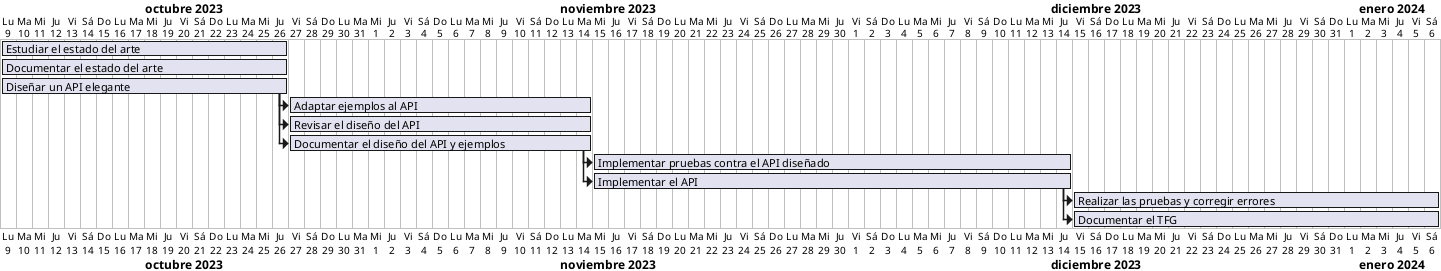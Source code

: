 @startgantt
language ES
Project starts 2023-10-09

[Estudiar el estado del arte] lasts 18 days
[Documentar el estado del arte] lasts 18 days
[Diseñar un API elegante] lasts 18 days

[Adaptar ejemplos al API] lasts 19 days
[Revisar el diseño del API] lasts 19 days
[Documentar el diseño del API y ejemplos] lasts 19 days

[Implementar pruebas contra el API diseñado] lasts 30 days
[Implementar el API] lasts 30 days

[Realizar las pruebas y corregir errores] lasts 23 days
[Documentar el TFG] lasts 23 days

[Diseñar un API elegante] -> [Adaptar ejemplos al API]
[Diseñar un API elegante] -> [Revisar el diseño del API]
[Diseñar un API elegante] -> [Documentar el diseño del API y ejemplos]

[Documentar el diseño del API y ejemplos] -> [Implementar pruebas contra el API diseñado]
[Documentar el diseño del API y ejemplos] -> [Implementar el API]

[Implementar el API] -> [Realizar las pruebas y corregir errores]
[Implementar el API] -> [Documentar el TFG]
@endgantt
